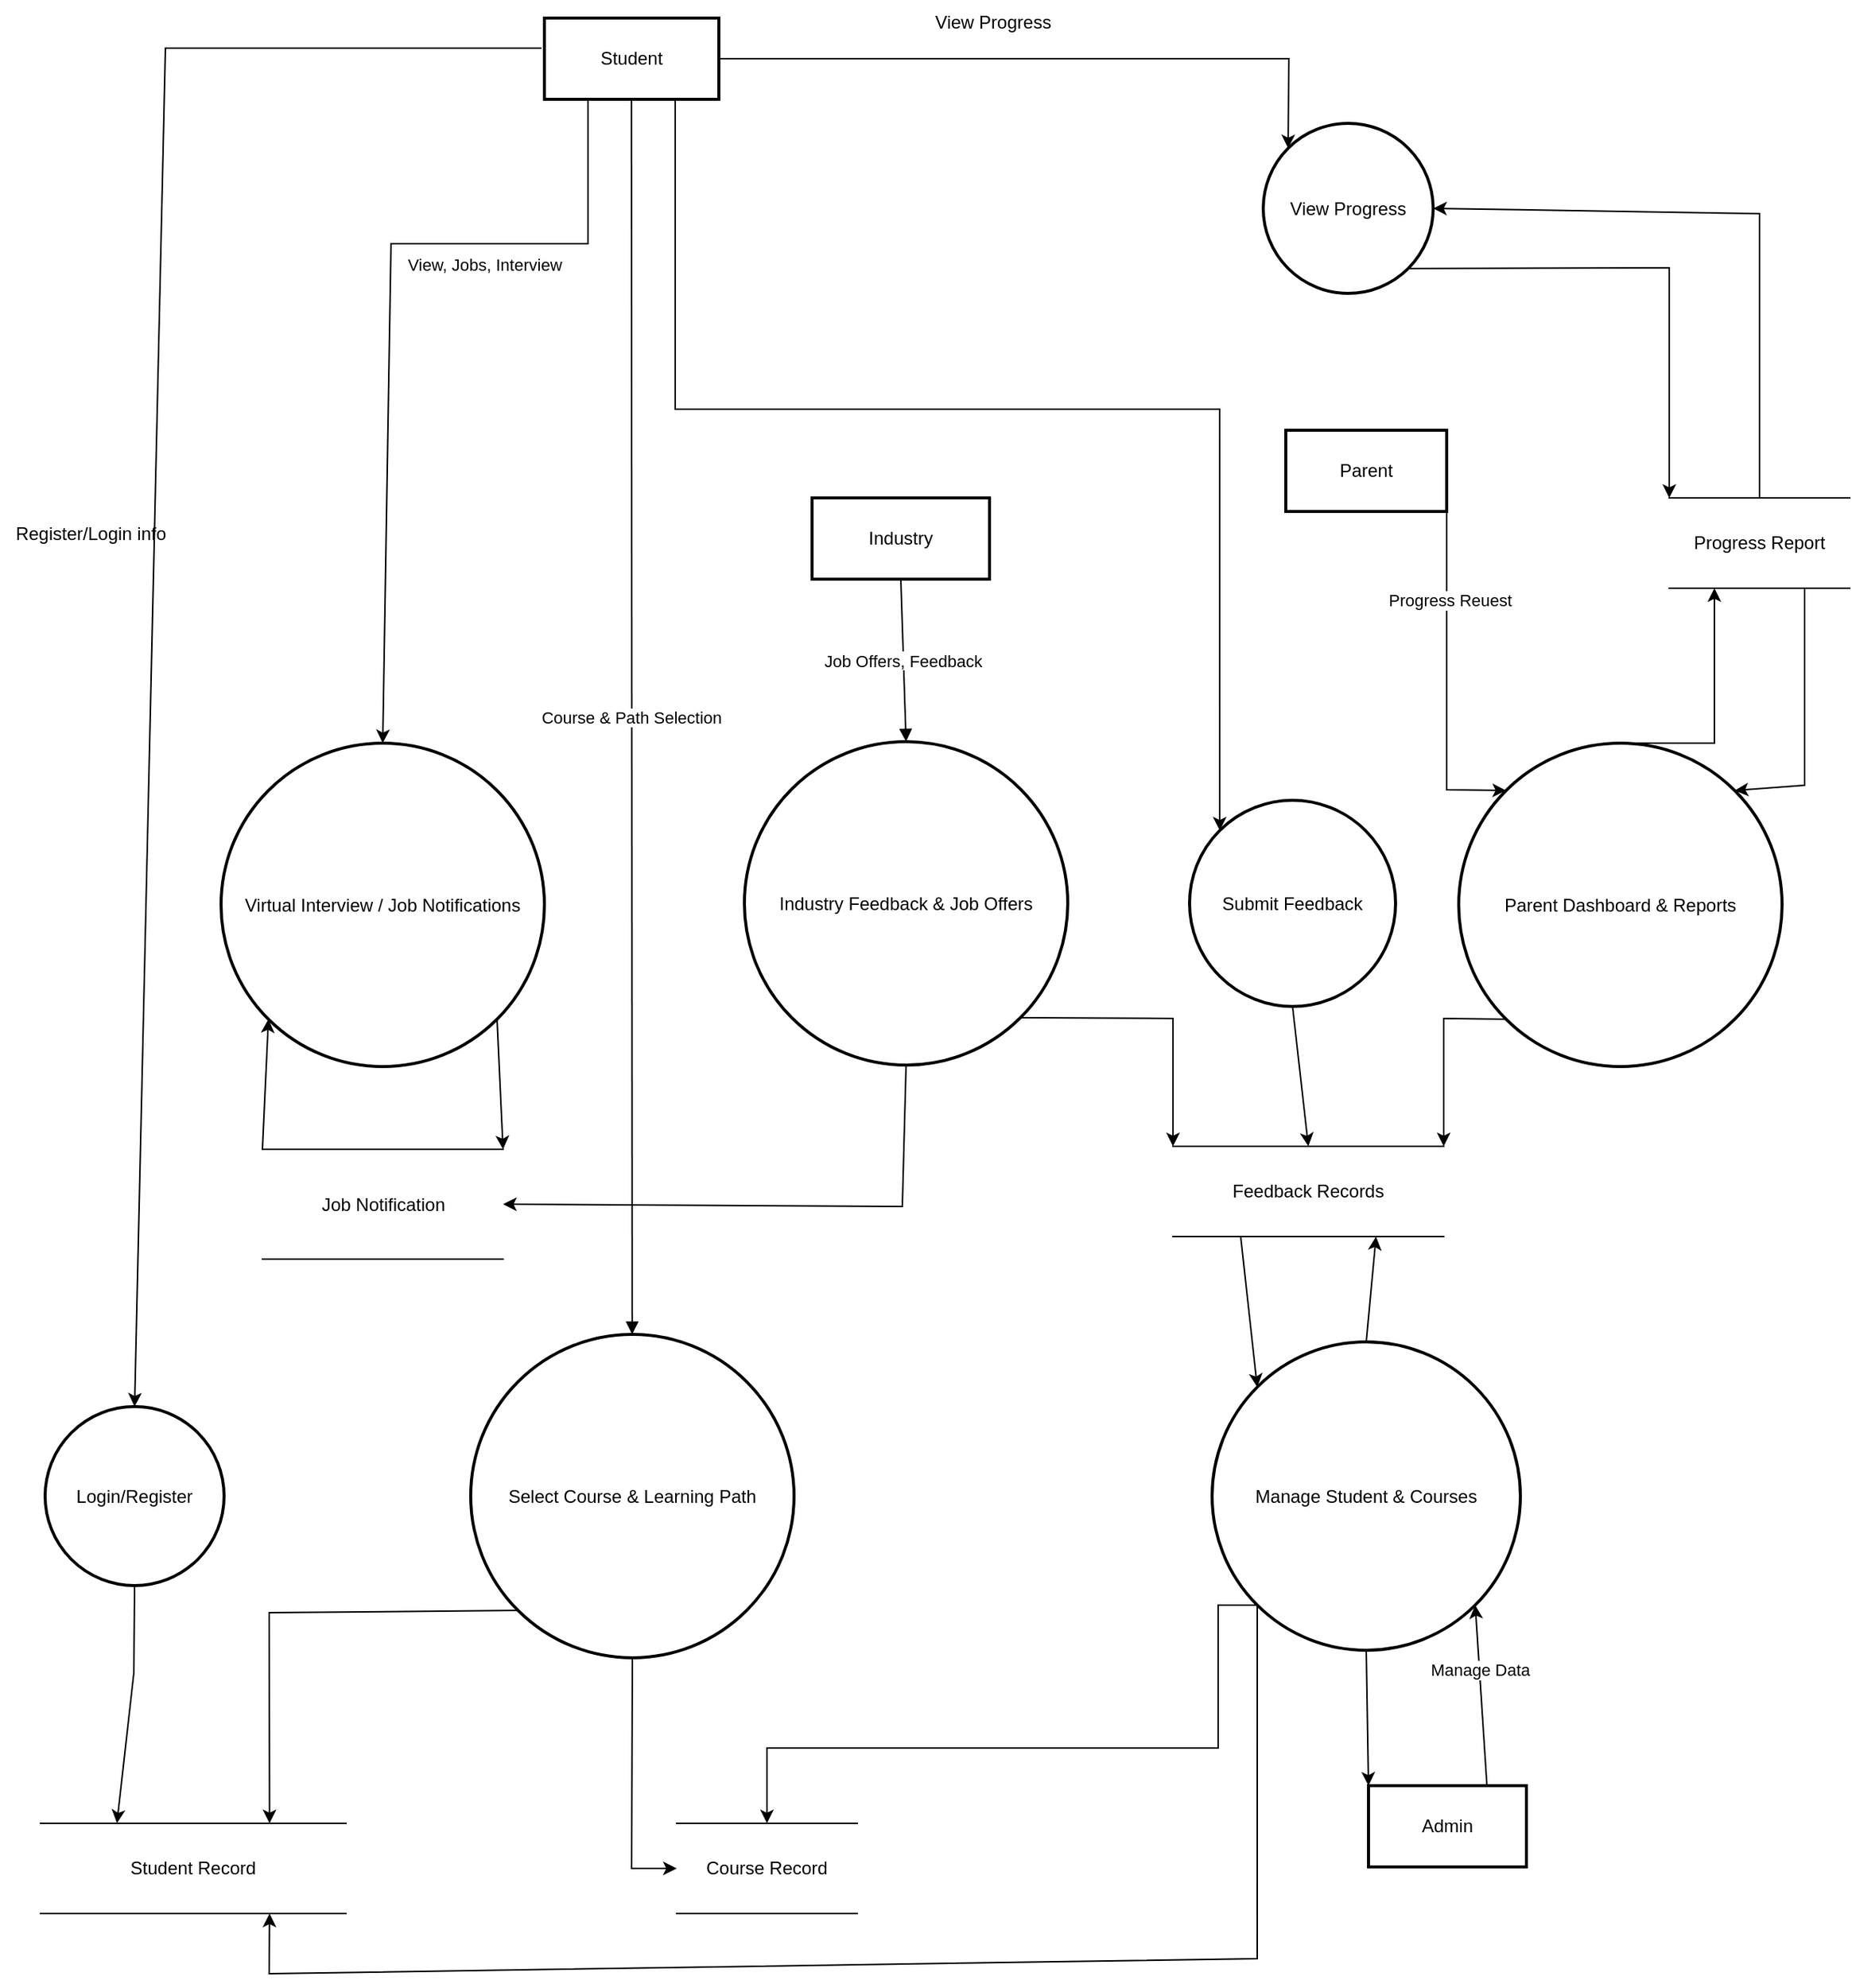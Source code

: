 <mxfile version="26.1.1" pages="2">
  <diagram name="Page-1" id="mqDrHqL7_0tWYOv1A6ZR">
    <mxGraphModel dx="2200" dy="1150" grid="1" gridSize="10" guides="1" tooltips="1" connect="1" arrows="1" fold="1" page="1" pageScale="1" pageWidth="850" pageHeight="1100" math="0" shadow="0">
      <root>
        <mxCell id="0" />
        <mxCell id="1" parent="0" />
        <mxCell id="vPwWLUEZi9Ga-wIyR8SC-85" value="Student" style="whiteSpace=wrap;strokeWidth=2;" vertex="1" parent="1">
          <mxGeometry x="402" y="20" width="116" height="54" as="geometry" />
        </mxCell>
        <mxCell id="vPwWLUEZi9Ga-wIyR8SC-86" value="Parent" style="whiteSpace=wrap;strokeWidth=2;" vertex="1" parent="1">
          <mxGeometry x="895" y="294" width="107" height="54" as="geometry" />
        </mxCell>
        <mxCell id="vPwWLUEZi9Ga-wIyR8SC-87" value="Admin" style="whiteSpace=wrap;strokeWidth=2;" vertex="1" parent="1">
          <mxGeometry x="950" y="1195" width="105" height="54" as="geometry" />
        </mxCell>
        <mxCell id="vPwWLUEZi9Ga-wIyR8SC-88" value="Industry" style="whiteSpace=wrap;strokeWidth=2;" vertex="1" parent="1">
          <mxGeometry x="580" y="339" width="118" height="54" as="geometry" />
        </mxCell>
        <mxCell id="vPwWLUEZi9Ga-wIyR8SC-94" value="Login/Register" style="ellipse;aspect=fixed;strokeWidth=2;whiteSpace=wrap;" vertex="1" parent="1">
          <mxGeometry x="70" y="943" width="119" height="119" as="geometry" />
        </mxCell>
        <mxCell id="vPwWLUEZi9Ga-wIyR8SC-95" value="Select Course &amp; Learning Path" style="ellipse;aspect=fixed;strokeWidth=2;whiteSpace=wrap;" vertex="1" parent="1">
          <mxGeometry x="353" y="895" width="215" height="215" as="geometry" />
        </mxCell>
        <mxCell id="vPwWLUEZi9Ga-wIyR8SC-96" value="Submit Feedback" style="ellipse;aspect=fixed;strokeWidth=2;whiteSpace=wrap;" vertex="1" parent="1">
          <mxGeometry x="831" y="540" width="137" height="137" as="geometry" />
        </mxCell>
        <mxCell id="vPwWLUEZi9Ga-wIyR8SC-97" value="View Progress" style="ellipse;aspect=fixed;strokeWidth=2;whiteSpace=wrap;" vertex="1" parent="1">
          <mxGeometry x="880" y="90" width="113" height="113" as="geometry" />
        </mxCell>
        <mxCell id="vPwWLUEZi9Ga-wIyR8SC-98" value="Virtual Interview / Job Notifications" style="ellipse;aspect=fixed;strokeWidth=2;whiteSpace=wrap;" vertex="1" parent="1">
          <mxGeometry x="187" y="502" width="215" height="215" as="geometry" />
        </mxCell>
        <mxCell id="vPwWLUEZi9Ga-wIyR8SC-99" value="Manage Student &amp; Courses" style="ellipse;aspect=fixed;strokeWidth=2;whiteSpace=wrap;" vertex="1" parent="1">
          <mxGeometry x="846" y="900" width="205" height="205" as="geometry" />
        </mxCell>
        <mxCell id="vPwWLUEZi9Ga-wIyR8SC-100" value="Parent Dashboard &amp; Reports" style="ellipse;aspect=fixed;strokeWidth=2;whiteSpace=wrap;" vertex="1" parent="1">
          <mxGeometry x="1010" y="502" width="215" height="215" as="geometry" />
        </mxCell>
        <mxCell id="vPwWLUEZi9Ga-wIyR8SC-101" value="Industry Feedback &amp; Job Offers" style="ellipse;aspect=fixed;strokeWidth=2;whiteSpace=wrap;" vertex="1" parent="1">
          <mxGeometry x="535" y="501" width="215" height="215" as="geometry" />
        </mxCell>
        <mxCell id="vPwWLUEZi9Ga-wIyR8SC-104" value="Course &amp; Path Selection" style="curved=1;startArrow=none;endArrow=block;exitX=0.5;exitY=1;entryX=0.5;entryY=0;rounded=0;" edge="1" parent="1">
          <mxGeometry relative="1" as="geometry">
            <Array as="points" />
            <mxPoint x="459.87" y="74" as="sourcePoint" />
            <mxPoint x="460.37" y="895" as="targetPoint" />
          </mxGeometry>
        </mxCell>
        <mxCell id="vPwWLUEZi9Ga-wIyR8SC-123" value="Job Offers, Feedback" style="curved=1;startArrow=none;endArrow=block;exitX=0.5;exitY=1;entryX=0.5;entryY=0;rounded=0;" edge="1" parent="1" source="vPwWLUEZi9Ga-wIyR8SC-88" target="vPwWLUEZi9Ga-wIyR8SC-101">
          <mxGeometry relative="1" as="geometry">
            <Array as="points" />
          </mxGeometry>
        </mxCell>
        <mxCell id="vPwWLUEZi9Ga-wIyR8SC-129" value="Job Notification" style="shape=partialRectangle;whiteSpace=wrap;html=1;left=0;right=0;fillColor=none;" vertex="1" parent="1">
          <mxGeometry x="214.5" y="772" width="160" height="73" as="geometry" />
        </mxCell>
        <mxCell id="vPwWLUEZi9Ga-wIyR8SC-130" value="Feedback Records" style="shape=partialRectangle;whiteSpace=wrap;html=1;left=0;right=0;fillColor=none;" vertex="1" parent="1">
          <mxGeometry x="820" y="770" width="180" height="60" as="geometry" />
        </mxCell>
        <mxCell id="vPwWLUEZi9Ga-wIyR8SC-131" value="Student Record" style="shape=partialRectangle;whiteSpace=wrap;html=1;left=0;right=0;fillColor=none;" vertex="1" parent="1">
          <mxGeometry x="67" y="1220" width="203" height="60" as="geometry" />
        </mxCell>
        <mxCell id="vPwWLUEZi9Ga-wIyR8SC-132" value="Course Record" style="shape=partialRectangle;whiteSpace=wrap;html=1;left=0;right=0;fillColor=none;" vertex="1" parent="1">
          <mxGeometry x="490" y="1220" width="120" height="60" as="geometry" />
        </mxCell>
        <mxCell id="vPwWLUEZi9Ga-wIyR8SC-133" value="Progress Report" style="shape=partialRectangle;whiteSpace=wrap;html=1;left=0;right=0;fillColor=none;" vertex="1" parent="1">
          <mxGeometry x="1150" y="339" width="120" height="60" as="geometry" />
        </mxCell>
        <mxCell id="vPwWLUEZi9Ga-wIyR8SC-134" value="" style="endArrow=classic;html=1;rounded=0;entryX=0.5;entryY=0;entryDx=0;entryDy=0;" edge="1" parent="1" target="vPwWLUEZi9Ga-wIyR8SC-94">
          <mxGeometry width="50" height="50" relative="1" as="geometry">
            <mxPoint x="400" y="40" as="sourcePoint" />
            <mxPoint x="140" y="270" as="targetPoint" />
            <Array as="points">
              <mxPoint x="150" y="40" />
            </Array>
          </mxGeometry>
        </mxCell>
        <mxCell id="vPwWLUEZi9Ga-wIyR8SC-135" value="Register/Login info" style="text;html=1;align=center;verticalAlign=middle;resizable=0;points=[];autosize=1;strokeColor=none;fillColor=none;" vertex="1" parent="1">
          <mxGeometry x="40" y="348" width="120" height="30" as="geometry" />
        </mxCell>
        <mxCell id="vPwWLUEZi9Ga-wIyR8SC-136" value="" style="endArrow=classic;html=1;rounded=0;exitX=0.25;exitY=1;exitDx=0;exitDy=0;entryX=0.5;entryY=0;entryDx=0;entryDy=0;" edge="1" parent="1" source="vPwWLUEZi9Ga-wIyR8SC-85" target="vPwWLUEZi9Ga-wIyR8SC-98">
          <mxGeometry width="50" height="50" relative="1" as="geometry">
            <mxPoint x="680" y="330" as="sourcePoint" />
            <mxPoint x="730" y="280" as="targetPoint" />
            <Array as="points">
              <mxPoint x="431" y="170" />
              <mxPoint x="300" y="170" />
            </Array>
          </mxGeometry>
        </mxCell>
        <mxCell id="vPwWLUEZi9Ga-wIyR8SC-137" value="View, Jobs, Interview" style="edgeLabel;html=1;align=center;verticalAlign=middle;resizable=0;points=[];" vertex="1" connectable="0" parent="vPwWLUEZi9Ga-wIyR8SC-136">
          <mxGeometry x="-0.407" y="14" relative="1" as="geometry">
            <mxPoint x="1" as="offset" />
          </mxGeometry>
        </mxCell>
        <mxCell id="vPwWLUEZi9Ga-wIyR8SC-138" value="" style="endArrow=classic;html=1;rounded=0;exitX=0.5;exitY=1;exitDx=0;exitDy=0;entryX=0.25;entryY=0;entryDx=0;entryDy=0;" edge="1" parent="1" source="vPwWLUEZi9Ga-wIyR8SC-94" target="vPwWLUEZi9Ga-wIyR8SC-131">
          <mxGeometry width="50" height="50" relative="1" as="geometry">
            <mxPoint x="680" y="1100" as="sourcePoint" />
            <mxPoint x="131" y="1180" as="targetPoint" />
            <Array as="points">
              <mxPoint x="129" y="1120" />
            </Array>
          </mxGeometry>
        </mxCell>
        <mxCell id="vPwWLUEZi9Ga-wIyR8SC-139" value="" style="endArrow=classic;html=1;rounded=0;exitX=0.75;exitY=1;exitDx=0;exitDy=0;entryX=0;entryY=0;entryDx=0;entryDy=0;" edge="1" parent="1" source="vPwWLUEZi9Ga-wIyR8SC-85" target="vPwWLUEZi9Ga-wIyR8SC-96">
          <mxGeometry width="50" height="50" relative="1" as="geometry">
            <mxPoint x="550" y="330" as="sourcePoint" />
            <mxPoint x="600" y="280" as="targetPoint" />
            <Array as="points">
              <mxPoint x="489" y="280" />
              <mxPoint x="851" y="280" />
            </Array>
          </mxGeometry>
        </mxCell>
        <mxCell id="vPwWLUEZi9Ga-wIyR8SC-143" value="" style="endArrow=classic;html=1;rounded=0;exitX=0;exitY=1;exitDx=0;exitDy=0;entryX=0.75;entryY=0;entryDx=0;entryDy=0;" edge="1" parent="1" source="vPwWLUEZi9Ga-wIyR8SC-95" target="vPwWLUEZi9Ga-wIyR8SC-131">
          <mxGeometry width="50" height="50" relative="1" as="geometry">
            <mxPoint x="680" y="1070" as="sourcePoint" />
            <mxPoint x="730" y="1020" as="targetPoint" />
            <Array as="points">
              <mxPoint x="219" y="1080" />
            </Array>
          </mxGeometry>
        </mxCell>
        <mxCell id="vPwWLUEZi9Ga-wIyR8SC-144" value="" style="endArrow=classic;html=1;rounded=0;exitX=0.5;exitY=1;exitDx=0;exitDy=0;entryX=1;entryY=0.5;entryDx=0;entryDy=0;" edge="1" parent="1" source="vPwWLUEZi9Ga-wIyR8SC-101" target="vPwWLUEZi9Ga-wIyR8SC-129">
          <mxGeometry width="50" height="50" relative="1" as="geometry">
            <mxPoint x="680" y="760" as="sourcePoint" />
            <mxPoint x="730" y="710" as="targetPoint" />
            <Array as="points">
              <mxPoint x="640" y="810" />
            </Array>
          </mxGeometry>
        </mxCell>
        <mxCell id="vPwWLUEZi9Ga-wIyR8SC-145" value="" style="endArrow=classic;html=1;rounded=0;exitX=0;exitY=1;exitDx=0;exitDy=0;entryX=0.75;entryY=1;entryDx=0;entryDy=0;" edge="1" parent="1" source="vPwWLUEZi9Ga-wIyR8SC-99" target="vPwWLUEZi9Ga-wIyR8SC-131">
          <mxGeometry width="50" height="50" relative="1" as="geometry">
            <mxPoint x="680" y="1070" as="sourcePoint" />
            <mxPoint x="730" y="1020" as="targetPoint" />
            <Array as="points">
              <mxPoint x="876" y="1310" />
              <mxPoint x="219" y="1320" />
            </Array>
          </mxGeometry>
        </mxCell>
        <mxCell id="vPwWLUEZi9Ga-wIyR8SC-146" value="" style="endArrow=classic;html=1;rounded=0;entryX=0.5;entryY=0;entryDx=0;entryDy=0;exitX=0;exitY=1;exitDx=0;exitDy=0;" edge="1" parent="1" source="vPwWLUEZi9Ga-wIyR8SC-99" target="vPwWLUEZi9Ga-wIyR8SC-132">
          <mxGeometry width="50" height="50" relative="1" as="geometry">
            <mxPoint x="640" y="1080" as="sourcePoint" />
            <mxPoint x="730" y="1020" as="targetPoint" />
            <Array as="points">
              <mxPoint x="850" y="1075" />
              <mxPoint x="850" y="1170" />
              <mxPoint x="550" y="1170" />
            </Array>
          </mxGeometry>
        </mxCell>
        <mxCell id="vPwWLUEZi9Ga-wIyR8SC-148" value="" style="endArrow=classic;html=1;rounded=0;exitX=0.5;exitY=1;exitDx=0;exitDy=0;entryX=0;entryY=0.5;entryDx=0;entryDy=0;" edge="1" parent="1" source="vPwWLUEZi9Ga-wIyR8SC-95" target="vPwWLUEZi9Ga-wIyR8SC-132">
          <mxGeometry width="50" height="50" relative="1" as="geometry">
            <mxPoint x="680" y="1070" as="sourcePoint" />
            <mxPoint x="730" y="1020" as="targetPoint" />
            <Array as="points">
              <mxPoint x="460" y="1250" />
            </Array>
          </mxGeometry>
        </mxCell>
        <mxCell id="vPwWLUEZi9Ga-wIyR8SC-149" value="" style="endArrow=classic;html=1;rounded=0;exitX=1;exitY=0.5;exitDx=0;exitDy=0;entryX=0;entryY=0;entryDx=0;entryDy=0;" edge="1" parent="1" source="vPwWLUEZi9Ga-wIyR8SC-85" target="vPwWLUEZi9Ga-wIyR8SC-97">
          <mxGeometry width="50" height="50" relative="1" as="geometry">
            <mxPoint x="680" y="300" as="sourcePoint" />
            <mxPoint x="730" y="250" as="targetPoint" />
            <Array as="points">
              <mxPoint x="897" y="47" />
            </Array>
          </mxGeometry>
        </mxCell>
        <mxCell id="vPwWLUEZi9Ga-wIyR8SC-150" value="View Progress" style="text;html=1;align=center;verticalAlign=middle;resizable=0;points=[];autosize=1;strokeColor=none;fillColor=none;" vertex="1" parent="1">
          <mxGeometry x="650" y="8" width="100" height="30" as="geometry" />
        </mxCell>
        <mxCell id="vPwWLUEZi9Ga-wIyR8SC-151" value="" style="endArrow=classic;html=1;rounded=0;entryX=0;entryY=0;entryDx=0;entryDy=0;exitX=1;exitY=1;exitDx=0;exitDy=0;" edge="1" parent="1" source="vPwWLUEZi9Ga-wIyR8SC-97" target="vPwWLUEZi9Ga-wIyR8SC-133">
          <mxGeometry width="50" height="50" relative="1" as="geometry">
            <mxPoint x="930" y="200" as="sourcePoint" />
            <mxPoint x="660" y="300" as="targetPoint" />
            <Array as="points">
              <mxPoint x="1150" y="186" />
              <mxPoint x="1150" y="280" />
            </Array>
          </mxGeometry>
        </mxCell>
        <mxCell id="vPwWLUEZi9Ga-wIyR8SC-152" value="" style="endArrow=classic;html=1;rounded=0;exitX=0.5;exitY=0;exitDx=0;exitDy=0;entryX=1;entryY=0.5;entryDx=0;entryDy=0;" edge="1" parent="1" source="vPwWLUEZi9Ga-wIyR8SC-133" target="vPwWLUEZi9Ga-wIyR8SC-97">
          <mxGeometry width="50" height="50" relative="1" as="geometry">
            <mxPoint x="610" y="350" as="sourcePoint" />
            <mxPoint x="660" y="300" as="targetPoint" />
            <Array as="points">
              <mxPoint x="1210" y="150" />
            </Array>
          </mxGeometry>
        </mxCell>
        <mxCell id="vPwWLUEZi9Ga-wIyR8SC-153" value="" style="endArrow=classic;html=1;rounded=0;exitX=0.25;exitY=1;exitDx=0;exitDy=0;entryX=0;entryY=0;entryDx=0;entryDy=0;" edge="1" parent="1" source="vPwWLUEZi9Ga-wIyR8SC-130" target="vPwWLUEZi9Ga-wIyR8SC-99">
          <mxGeometry width="50" height="50" relative="1" as="geometry">
            <mxPoint x="620" y="810" as="sourcePoint" />
            <mxPoint x="670" y="760" as="targetPoint" />
          </mxGeometry>
        </mxCell>
        <mxCell id="vPwWLUEZi9Ga-wIyR8SC-154" value="" style="endArrow=classic;html=1;rounded=0;exitX=0.5;exitY=0;exitDx=0;exitDy=0;entryX=0.75;entryY=1;entryDx=0;entryDy=0;" edge="1" parent="1" source="vPwWLUEZi9Ga-wIyR8SC-99" target="vPwWLUEZi9Ga-wIyR8SC-130">
          <mxGeometry width="50" height="50" relative="1" as="geometry">
            <mxPoint x="620" y="810" as="sourcePoint" />
            <mxPoint x="670" y="760" as="targetPoint" />
            <Array as="points" />
          </mxGeometry>
        </mxCell>
        <mxCell id="vPwWLUEZi9Ga-wIyR8SC-155" value="" style="endArrow=classic;html=1;rounded=0;entryX=1;entryY=0;entryDx=0;entryDy=0;exitX=0.75;exitY=1;exitDx=0;exitDy=0;" edge="1" parent="1" source="vPwWLUEZi9Ga-wIyR8SC-133" target="vPwWLUEZi9Ga-wIyR8SC-100">
          <mxGeometry width="50" height="50" relative="1" as="geometry">
            <mxPoint x="1020" y="630" as="sourcePoint" />
            <mxPoint x="1070" y="580" as="targetPoint" />
            <Array as="points">
              <mxPoint x="1240" y="530" />
            </Array>
          </mxGeometry>
        </mxCell>
        <mxCell id="vPwWLUEZi9Ga-wIyR8SC-156" value="" style="endArrow=classic;html=1;rounded=0;entryX=0.25;entryY=1;entryDx=0;entryDy=0;exitX=0.5;exitY=0;exitDx=0;exitDy=0;" edge="1" parent="1" source="vPwWLUEZi9Ga-wIyR8SC-100" target="vPwWLUEZi9Ga-wIyR8SC-133">
          <mxGeometry width="50" height="50" relative="1" as="geometry">
            <mxPoint x="1020" y="630" as="sourcePoint" />
            <mxPoint x="1070" y="580" as="targetPoint" />
            <Array as="points">
              <mxPoint x="1180" y="502" />
            </Array>
          </mxGeometry>
        </mxCell>
        <mxCell id="vPwWLUEZi9Ga-wIyR8SC-159" value="" style="endArrow=classic;html=1;rounded=0;exitX=1;exitY=1;exitDx=0;exitDy=0;entryX=1;entryY=0;entryDx=0;entryDy=0;" edge="1" parent="1" source="vPwWLUEZi9Ga-wIyR8SC-98" target="vPwWLUEZi9Ga-wIyR8SC-129">
          <mxGeometry width="50" height="50" relative="1" as="geometry">
            <mxPoint x="610" y="790" as="sourcePoint" />
            <mxPoint x="660" y="740" as="targetPoint" />
          </mxGeometry>
        </mxCell>
        <mxCell id="vPwWLUEZi9Ga-wIyR8SC-160" value="" style="endArrow=classic;html=1;rounded=0;exitX=0;exitY=0;exitDx=0;exitDy=0;entryX=0;entryY=1;entryDx=0;entryDy=0;" edge="1" parent="1" source="vPwWLUEZi9Ga-wIyR8SC-129" target="vPwWLUEZi9Ga-wIyR8SC-98">
          <mxGeometry width="50" height="50" relative="1" as="geometry">
            <mxPoint x="610" y="790" as="sourcePoint" />
            <mxPoint x="660" y="740" as="targetPoint" />
          </mxGeometry>
        </mxCell>
        <mxCell id="vPwWLUEZi9Ga-wIyR8SC-161" value="" style="endArrow=classic;html=1;rounded=0;exitX=0;exitY=1;exitDx=0;exitDy=0;entryX=1;entryY=0;entryDx=0;entryDy=0;" edge="1" parent="1" source="vPwWLUEZi9Ga-wIyR8SC-100" target="vPwWLUEZi9Ga-wIyR8SC-130">
          <mxGeometry width="50" height="50" relative="1" as="geometry">
            <mxPoint x="970" y="810" as="sourcePoint" />
            <mxPoint x="1020" y="760" as="targetPoint" />
            <Array as="points">
              <mxPoint x="1000" y="685" />
            </Array>
          </mxGeometry>
        </mxCell>
        <mxCell id="vPwWLUEZi9Ga-wIyR8SC-162" value="" style="endArrow=classic;html=1;rounded=0;entryX=0.5;entryY=0;entryDx=0;entryDy=0;exitX=0.5;exitY=1;exitDx=0;exitDy=0;" edge="1" parent="1" source="vPwWLUEZi9Ga-wIyR8SC-96" target="vPwWLUEZi9Ga-wIyR8SC-130">
          <mxGeometry width="50" height="50" relative="1" as="geometry">
            <mxPoint x="970" y="810" as="sourcePoint" />
            <mxPoint x="1020" y="760" as="targetPoint" />
          </mxGeometry>
        </mxCell>
        <mxCell id="vPwWLUEZi9Ga-wIyR8SC-163" value="" style="endArrow=classic;html=1;rounded=0;exitX=1;exitY=1;exitDx=0;exitDy=0;entryX=0;entryY=0;entryDx=0;entryDy=0;" edge="1" parent="1" source="vPwWLUEZi9Ga-wIyR8SC-101" target="vPwWLUEZi9Ga-wIyR8SC-130">
          <mxGeometry width="50" height="50" relative="1" as="geometry">
            <mxPoint x="970" y="810" as="sourcePoint" />
            <mxPoint x="1020" y="760" as="targetPoint" />
            <Array as="points">
              <mxPoint x="820" y="685" />
            </Array>
          </mxGeometry>
        </mxCell>
        <mxCell id="vPwWLUEZi9Ga-wIyR8SC-164" value="" style="endArrow=classic;html=1;rounded=0;exitX=1;exitY=1;exitDx=0;exitDy=0;entryX=0;entryY=0;entryDx=0;entryDy=0;" edge="1" parent="1" source="vPwWLUEZi9Ga-wIyR8SC-86" target="vPwWLUEZi9Ga-wIyR8SC-100">
          <mxGeometry width="50" height="50" relative="1" as="geometry">
            <mxPoint x="1010" y="460" as="sourcePoint" />
            <mxPoint x="1060" y="410" as="targetPoint" />
            <Array as="points">
              <mxPoint x="1002" y="533" />
            </Array>
          </mxGeometry>
        </mxCell>
        <mxCell id="vPwWLUEZi9Ga-wIyR8SC-165" value="Progress Reuest" style="edgeLabel;html=1;align=center;verticalAlign=middle;resizable=0;points=[];" vertex="1" connectable="0" parent="vPwWLUEZi9Ga-wIyR8SC-164">
          <mxGeometry x="-0.47" y="2" relative="1" as="geometry">
            <mxPoint y="-1" as="offset" />
          </mxGeometry>
        </mxCell>
        <mxCell id="vPwWLUEZi9Ga-wIyR8SC-166" value="" style="endArrow=classic;html=1;rounded=0;exitX=0.75;exitY=0;exitDx=0;exitDy=0;entryX=1;entryY=1;entryDx=0;entryDy=0;" edge="1" parent="1" source="vPwWLUEZi9Ga-wIyR8SC-87" target="vPwWLUEZi9Ga-wIyR8SC-99">
          <mxGeometry width="50" height="50" relative="1" as="geometry">
            <mxPoint x="880" y="1040" as="sourcePoint" />
            <mxPoint x="930" y="990" as="targetPoint" />
          </mxGeometry>
        </mxCell>
        <mxCell id="vPwWLUEZi9Ga-wIyR8SC-168" value="Manage Data" style="edgeLabel;html=1;align=center;verticalAlign=middle;resizable=0;points=[];" vertex="1" connectable="0" parent="vPwWLUEZi9Ga-wIyR8SC-166">
          <mxGeometry x="0.291" relative="1" as="geometry">
            <mxPoint as="offset" />
          </mxGeometry>
        </mxCell>
        <mxCell id="vPwWLUEZi9Ga-wIyR8SC-167" value="" style="endArrow=classic;html=1;rounded=0;exitX=0.5;exitY=1;exitDx=0;exitDy=0;entryX=0;entryY=0;entryDx=0;entryDy=0;" edge="1" parent="1" source="vPwWLUEZi9Ga-wIyR8SC-99" target="vPwWLUEZi9Ga-wIyR8SC-87">
          <mxGeometry width="50" height="50" relative="1" as="geometry">
            <mxPoint x="880" y="1040" as="sourcePoint" />
            <mxPoint x="930" y="990" as="targetPoint" />
          </mxGeometry>
        </mxCell>
      </root>
    </mxGraphModel>
  </diagram>
  <diagram id="0BxsqECXu9id0J0u5XGK" name="Page-2">
    <mxGraphModel grid="1" page="1" gridSize="10" guides="1" tooltips="1" connect="1" arrows="1" fold="1" pageScale="1" pageWidth="850" pageHeight="1100" math="0" shadow="0">
      <root>
        <mxCell id="0" />
        <mxCell id="1" parent="0" />
      </root>
    </mxGraphModel>
  </diagram>
</mxfile>
